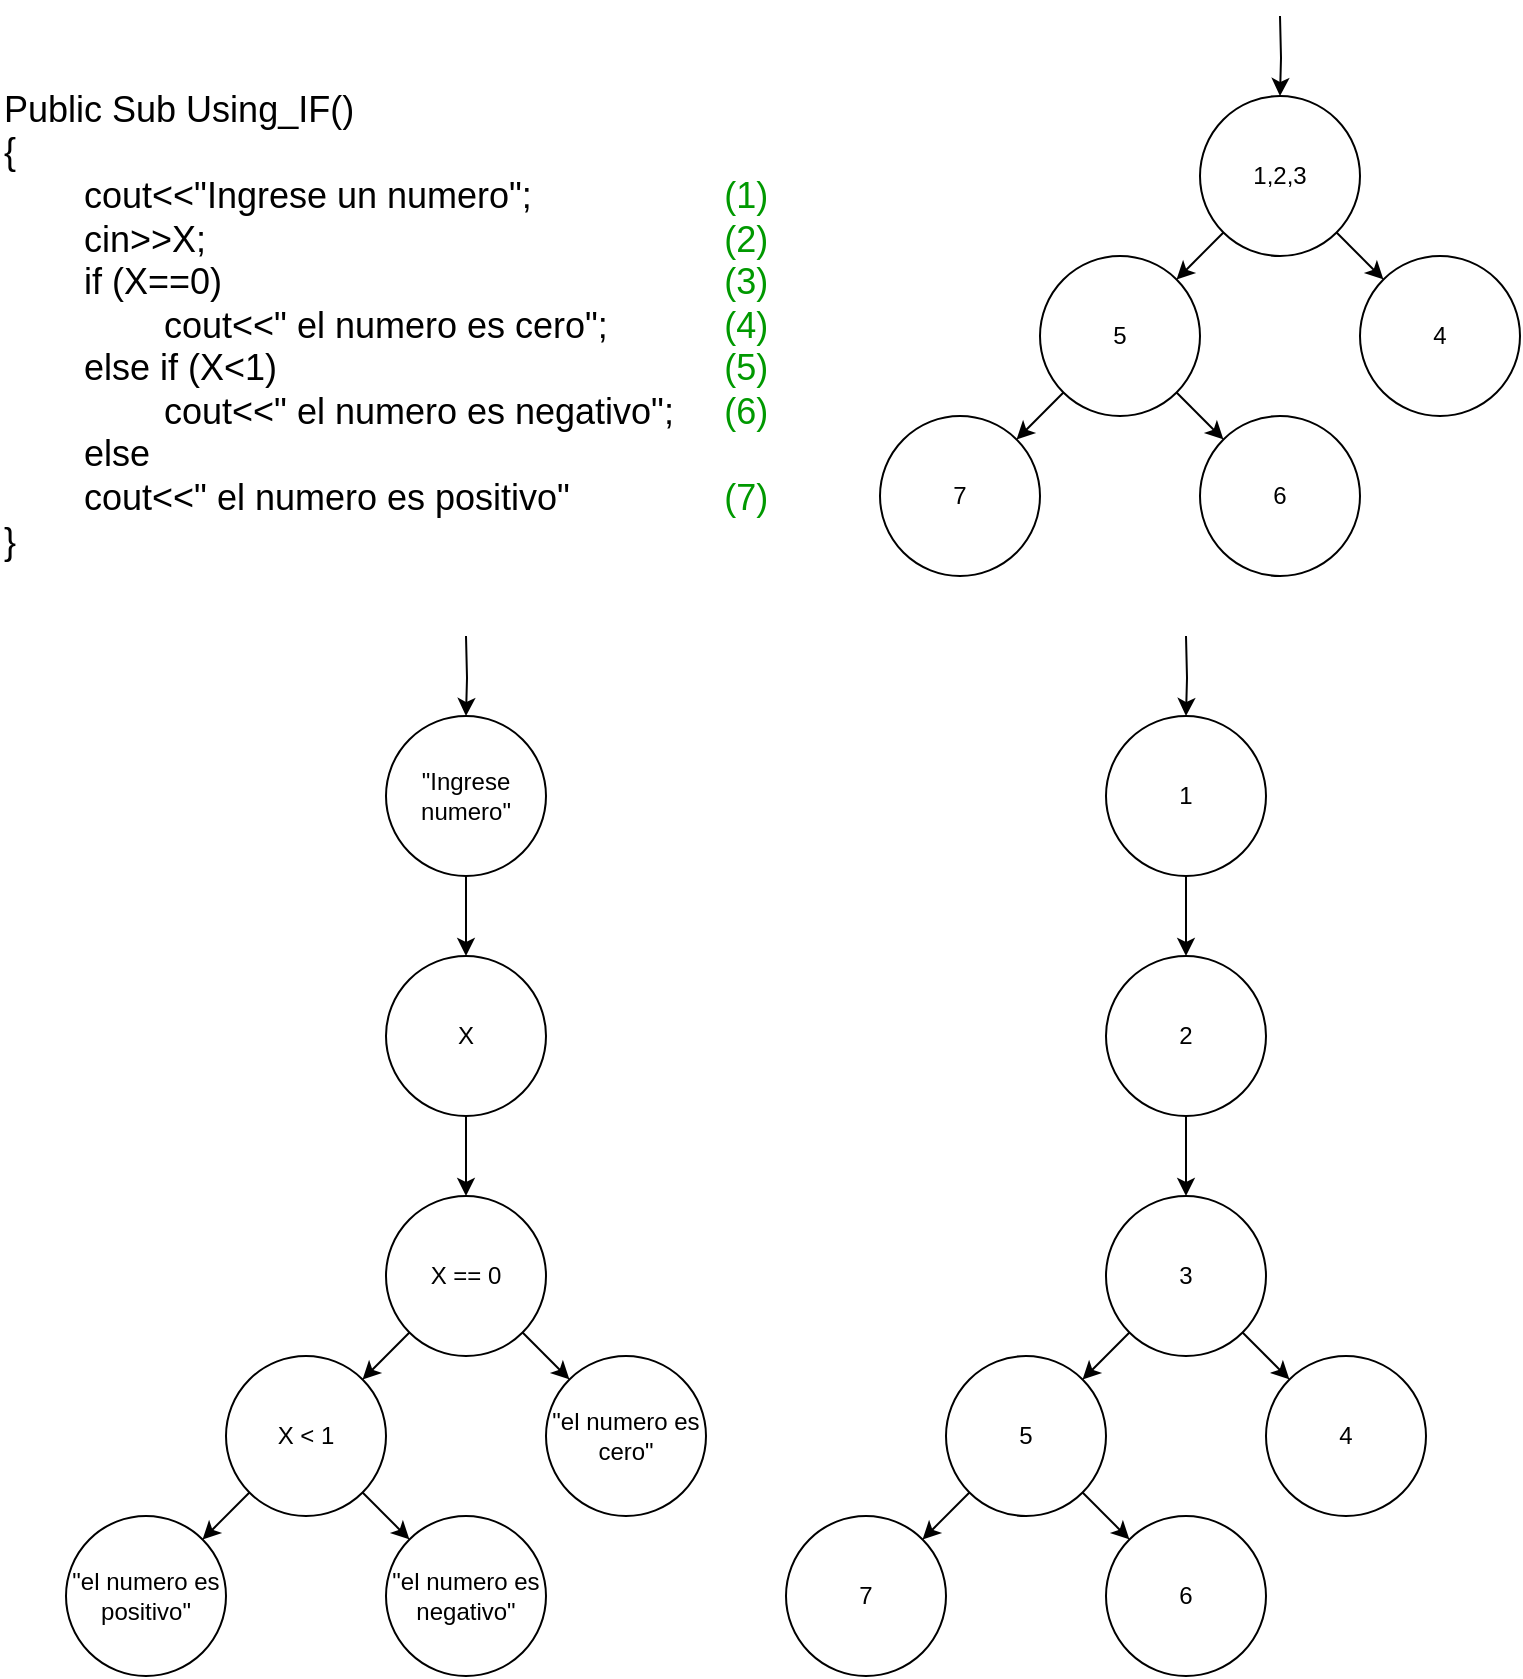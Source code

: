 <mxfile version="24.3.1" type="github">
  <diagram name="GrafoPDF_1A" id="jqIKGWksoTRJcO-xTmaL">
    <mxGraphModel dx="1078" dy="1008" grid="1" gridSize="10" guides="1" tooltips="1" connect="1" arrows="1" fold="1" page="1" pageScale="1" pageWidth="827" pageHeight="1169" math="0" shadow="0">
      <root>
        <mxCell id="0" />
        <mxCell id="1" parent="0" />
        <mxCell id="-NYX0XDaKY13qXoPd71R-2" style="edgeStyle=orthogonalEdgeStyle;rounded=0;orthogonalLoop=1;jettySize=auto;html=1;entryX=0.5;entryY=0;entryDx=0;entryDy=0;" parent="1" target="-NYX0XDaKY13qXoPd71R-1" edge="1">
          <mxGeometry relative="1" as="geometry">
            <mxPoint x="331.14" y="310" as="targetPoint" />
            <mxPoint x="273" y="320" as="sourcePoint" />
          </mxGeometry>
        </mxCell>
        <mxCell id="-NYX0XDaKY13qXoPd71R-1" value="&quot;Ingrese numero&quot;" style="ellipse;whiteSpace=wrap;html=1;aspect=fixed;" parent="1" vertex="1">
          <mxGeometry x="233" y="360" width="80" height="80" as="geometry" />
        </mxCell>
        <mxCell id="-NYX0XDaKY13qXoPd71R-11" style="rounded=0;orthogonalLoop=1;jettySize=auto;html=1;entryX=0;entryY=0;entryDx=0;entryDy=0;exitX=1;exitY=1;exitDx=0;exitDy=0;" parent="1" source="-NYX0XDaKY13qXoPd71R-12" target="-NYX0XDaKY13qXoPd71R-10" edge="1">
          <mxGeometry relative="1" as="geometry">
            <mxPoint x="298.424" y="740.004" as="sourcePoint" />
          </mxGeometry>
        </mxCell>
        <mxCell id="-NYX0XDaKY13qXoPd71R-20" style="edgeStyle=orthogonalEdgeStyle;rounded=0;orthogonalLoop=1;jettySize=auto;html=1;exitX=0.5;exitY=1;exitDx=0;exitDy=0;entryX=0.5;entryY=0;entryDx=0;entryDy=0;" parent="1" source="-NYX0XDaKY13qXoPd71R-5" target="-NYX0XDaKY13qXoPd71R-12" edge="1">
          <mxGeometry relative="1" as="geometry" />
        </mxCell>
        <mxCell id="-NYX0XDaKY13qXoPd71R-5" value="X" style="ellipse;whiteSpace=wrap;html=1;aspect=fixed;" parent="1" vertex="1">
          <mxGeometry x="233" y="480" width="80" height="80" as="geometry" />
        </mxCell>
        <mxCell id="-NYX0XDaKY13qXoPd71R-6" style="edgeStyle=orthogonalEdgeStyle;rounded=0;orthogonalLoop=1;jettySize=auto;html=1;entryX=0.5;entryY=0;entryDx=0;entryDy=0;exitX=0.5;exitY=1;exitDx=0;exitDy=0;" parent="1" source="-NYX0XDaKY13qXoPd71R-1" target="-NYX0XDaKY13qXoPd71R-5" edge="1">
          <mxGeometry relative="1" as="geometry">
            <mxPoint x="331.14" y="470" as="targetPoint" />
            <mxPoint x="381.14" y="500" as="sourcePoint" />
          </mxGeometry>
        </mxCell>
        <mxCell id="-NYX0XDaKY13qXoPd71R-7" style="rounded=0;orthogonalLoop=1;jettySize=auto;html=1;entryX=1;entryY=0;entryDx=0;entryDy=0;exitX=0;exitY=1;exitDx=0;exitDy=0;" parent="1" source="-NYX0XDaKY13qXoPd71R-12" target="-NYX0XDaKY13qXoPd71R-8" edge="1">
          <mxGeometry relative="1" as="geometry">
            <mxPoint x="272.5" y="993.44" as="targetPoint" />
            <mxPoint x="242.216" y="740.36" as="sourcePoint" />
          </mxGeometry>
        </mxCell>
        <mxCell id="-NYX0XDaKY13qXoPd71R-8" value="X &amp;lt; 1" style="ellipse;whiteSpace=wrap;html=1;aspect=fixed;" parent="1" vertex="1">
          <mxGeometry x="153" y="680" width="80" height="80" as="geometry" />
        </mxCell>
        <mxCell id="-NYX0XDaKY13qXoPd71R-9" value="&lt;div&gt;&lt;span style=&quot;font-size: 18px;&quot;&gt;Public Sub Using_IF()&lt;/span&gt;&lt;/div&gt;&lt;div&gt;&lt;span style=&quot;font-size: 18px; background-color: initial;&quot;&gt;{&lt;/span&gt;&lt;br&gt;&lt;/div&gt;&lt;div&gt;&lt;span style=&quot;background-color: initial; font-size: 18px;&quot;&gt;&lt;span style=&quot;white-space: pre;&quot;&gt;&#x9;&lt;/span&gt;cout&amp;lt;&amp;lt;&quot;Ingrese un numero&quot;;&lt;span style=&quot;white-space: pre;&quot;&gt;&#x9;&lt;/span&gt;&lt;span style=&quot;white-space: pre;&quot;&gt;&#x9;&lt;/span&gt;&lt;span style=&quot;white-space: pre;&quot;&gt;&#x9;&lt;/span&gt;&lt;font color=&quot;#009900&quot;&gt;(1)&lt;/font&gt;&lt;/span&gt;&lt;br&gt;&lt;/div&gt;&lt;div&gt;&lt;span style=&quot;font-size: 18px;&quot;&gt;&lt;span style=&quot;white-space: pre;&quot;&gt;&#x9;&lt;/span&gt;cin&amp;gt;&amp;gt;X;&lt;span style=&quot;white-space: pre;&quot;&gt;&#x9;&lt;/span&gt;&lt;span style=&quot;white-space: pre;&quot;&gt;&#x9;&lt;/span&gt;&lt;span style=&quot;white-space: pre;&quot;&gt;&#x9;&lt;/span&gt;&lt;span style=&quot;white-space: pre;&quot;&gt;&#x9;&lt;/span&gt;&lt;span style=&quot;white-space: pre;&quot;&gt;&#x9;&lt;/span&gt;&lt;span style=&quot;white-space: pre;&quot;&gt;&#x9;&lt;/span&gt;&lt;span style=&quot;white-space: pre;&quot;&gt;&#x9;&lt;/span&gt;&lt;font color=&quot;#009900&quot;&gt;(2)&lt;/font&gt;&lt;/span&gt;&lt;/div&gt;&lt;div&gt;&lt;span style=&quot;font-size: 18px;&quot;&gt;&lt;span style=&quot;white-space: pre;&quot;&gt;&#x9;&lt;/span&gt;if (X==0)&lt;span style=&quot;white-space: pre;&quot;&gt;&#x9;&lt;/span&gt;&lt;span style=&quot;white-space: pre;&quot;&gt;&#x9;&lt;/span&gt;&lt;span style=&quot;white-space: pre;&quot;&gt;&#x9;&lt;/span&gt;&lt;span style=&quot;white-space: pre;&quot;&gt;&#x9;&lt;/span&gt;&lt;span style=&quot;white-space: pre;&quot;&gt;&#x9;&lt;/span&gt;&lt;span style=&quot;white-space: pre;&quot;&gt;&#x9;&lt;/span&gt;&lt;span style=&quot;white-space: pre;&quot;&gt;&#x9;&lt;/span&gt;&lt;font color=&quot;#009900&quot;&gt;(3)&lt;/font&gt;&lt;/span&gt;&lt;/div&gt;&lt;div&gt;&lt;span style=&quot;font-size: 18px;&quot;&gt;&lt;span style=&quot;white-space: pre;&quot;&gt;&#x9;&lt;/span&gt;&lt;span style=&quot;white-space: pre;&quot;&gt;&#x9;&lt;/span&gt;cout&amp;lt;&amp;lt;&quot; el numero es cero&quot;;&lt;span style=&quot;white-space: pre;&quot;&gt;&#x9;&lt;/span&gt;&lt;span style=&quot;white-space: pre;&quot;&gt;&#x9;&lt;/span&gt;&lt;font color=&quot;#009900&quot;&gt;(4)&lt;/font&gt;&lt;/span&gt;&lt;/div&gt;&lt;div&gt;&lt;span style=&quot;font-size: 18px;&quot;&gt;&lt;span style=&quot;white-space: pre;&quot;&gt;&#x9;&lt;/span&gt;else if (X&amp;lt;1)&lt;span style=&quot;white-space: pre;&quot;&gt;&#x9;&lt;/span&gt;&lt;span style=&quot;white-space: pre;&quot;&gt;&#x9;&lt;/span&gt;&lt;span style=&quot;white-space: pre;&quot;&gt;&#x9;&lt;/span&gt;&lt;span style=&quot;white-space: pre;&quot;&gt;&#x9;&lt;/span&gt;&lt;span style=&quot;white-space: pre;&quot;&gt;&#x9;&lt;/span&gt;&lt;span style=&quot;white-space: pre;&quot;&gt;&#x9;&lt;/span&gt;&lt;font color=&quot;#009900&quot;&gt;(5)&lt;/font&gt;&lt;/span&gt;&lt;/div&gt;&lt;div&gt;&lt;span style=&quot;font-size: 18px; background-color: initial;&quot;&gt;&lt;span style=&quot;white-space: pre;&quot;&gt;&#x9;&lt;/span&gt;&lt;span style=&quot;white-space: pre;&quot;&gt;&#x9;&lt;/span&gt;cout&amp;lt;&amp;lt;&quot; el numero es negativo&quot;;&lt;span style=&quot;white-space: pre;&quot;&gt;&#x9;&lt;/span&gt;&lt;font color=&quot;#009900&quot;&gt;(6)&lt;/font&gt;&lt;/span&gt;&lt;br&gt;&lt;/div&gt;&lt;div&gt;&lt;span style=&quot;font-size: 18px;&quot;&gt;&lt;span style=&quot;white-space: pre;&quot;&gt;&#x9;&lt;/span&gt;else&lt;/span&gt;&lt;/div&gt;&lt;div&gt;&lt;span style=&quot;font-size: 18px;&quot;&gt;&lt;span style=&quot;white-space: pre;&quot;&gt;&#x9;&lt;/span&gt;cout&amp;lt;&amp;lt;&quot; el numero es positivo&quot;&lt;span style=&quot;white-space: pre;&quot;&gt;&#x9;&lt;/span&gt;&lt;span style=&quot;white-space: pre;&quot;&gt;&#x9;&lt;/span&gt;&lt;font color=&quot;#009900&quot;&gt;(7)&lt;/font&gt;&lt;/span&gt;&lt;/div&gt;&lt;div&gt;&lt;span style=&quot;font-size: 18px;&quot;&gt;}&lt;br&gt;&lt;/span&gt;&lt;/div&gt;" style="text;html=1;align=left;verticalAlign=middle;resizable=0;points=[];autosize=1;strokeColor=none;fillColor=none;" parent="1" vertex="1">
          <mxGeometry x="40" y="40" width="410" height="250" as="geometry" />
        </mxCell>
        <mxCell id="-NYX0XDaKY13qXoPd71R-10" value="&quot;el numero es cero&quot;" style="ellipse;whiteSpace=wrap;html=1;aspect=fixed;" parent="1" vertex="1">
          <mxGeometry x="313" y="680" width="80" height="80" as="geometry" />
        </mxCell>
        <mxCell id="-NYX0XDaKY13qXoPd71R-12" value="X == 0" style="ellipse;whiteSpace=wrap;html=1;aspect=fixed;" parent="1" vertex="1">
          <mxGeometry x="233" y="600" width="80" height="80" as="geometry" />
        </mxCell>
        <mxCell id="-NYX0XDaKY13qXoPd71R-14" style="rounded=0;orthogonalLoop=1;jettySize=auto;html=1;entryX=1;entryY=0;entryDx=0;entryDy=0;exitX=0;exitY=1;exitDx=0;exitDy=0;" parent="1" source="-NYX0XDaKY13qXoPd71R-8" target="-NYX0XDaKY13qXoPd71R-15" edge="1">
          <mxGeometry relative="1" as="geometry">
            <mxPoint x="152.5" y="1113.44" as="targetPoint" />
            <mxPoint x="133" y="1051.72" as="sourcePoint" />
          </mxGeometry>
        </mxCell>
        <mxCell id="-NYX0XDaKY13qXoPd71R-15" value="&quot;el numero es positivo&quot;" style="ellipse;whiteSpace=wrap;html=1;aspect=fixed;" parent="1" vertex="1">
          <mxGeometry x="73" y="760" width="80" height="80" as="geometry" />
        </mxCell>
        <mxCell id="-NYX0XDaKY13qXoPd71R-16" style="rounded=0;orthogonalLoop=1;jettySize=auto;html=1;entryX=0;entryY=0;entryDx=0;entryDy=0;exitX=1;exitY=1;exitDx=0;exitDy=0;" parent="1" source="-NYX0XDaKY13qXoPd71R-8" target="-NYX0XDaKY13qXoPd71R-17" edge="1">
          <mxGeometry relative="1" as="geometry">
            <mxPoint x="233" y="1011.72" as="sourcePoint" />
          </mxGeometry>
        </mxCell>
        <mxCell id="-NYX0XDaKY13qXoPd71R-17" value="&quot;el numero es negativo&quot;" style="ellipse;whiteSpace=wrap;html=1;aspect=fixed;" parent="1" vertex="1">
          <mxGeometry x="233" y="760" width="80" height="80" as="geometry" />
        </mxCell>
        <mxCell id="5AIKzP-8pIUtmMXK7XuX-1" style="edgeStyle=orthogonalEdgeStyle;rounded=0;orthogonalLoop=1;jettySize=auto;html=1;entryX=0.5;entryY=0;entryDx=0;entryDy=0;" edge="1" target="5AIKzP-8pIUtmMXK7XuX-2" parent="1">
          <mxGeometry relative="1" as="geometry">
            <mxPoint x="691.14" y="310" as="targetPoint" />
            <mxPoint x="633" y="320" as="sourcePoint" />
          </mxGeometry>
        </mxCell>
        <mxCell id="5AIKzP-8pIUtmMXK7XuX-2" value="1" style="ellipse;whiteSpace=wrap;html=1;aspect=fixed;" vertex="1" parent="1">
          <mxGeometry x="593" y="360" width="80" height="80" as="geometry" />
        </mxCell>
        <mxCell id="5AIKzP-8pIUtmMXK7XuX-3" style="rounded=0;orthogonalLoop=1;jettySize=auto;html=1;entryX=0;entryY=0;entryDx=0;entryDy=0;exitX=1;exitY=1;exitDx=0;exitDy=0;" edge="1" source="5AIKzP-8pIUtmMXK7XuX-10" target="5AIKzP-8pIUtmMXK7XuX-9" parent="1">
          <mxGeometry relative="1" as="geometry">
            <mxPoint x="658.424" y="740.004" as="sourcePoint" />
          </mxGeometry>
        </mxCell>
        <mxCell id="5AIKzP-8pIUtmMXK7XuX-4" style="edgeStyle=orthogonalEdgeStyle;rounded=0;orthogonalLoop=1;jettySize=auto;html=1;exitX=0.5;exitY=1;exitDx=0;exitDy=0;entryX=0.5;entryY=0;entryDx=0;entryDy=0;" edge="1" source="5AIKzP-8pIUtmMXK7XuX-5" target="5AIKzP-8pIUtmMXK7XuX-10" parent="1">
          <mxGeometry relative="1" as="geometry" />
        </mxCell>
        <mxCell id="5AIKzP-8pIUtmMXK7XuX-5" value="2" style="ellipse;whiteSpace=wrap;html=1;aspect=fixed;" vertex="1" parent="1">
          <mxGeometry x="593" y="480" width="80" height="80" as="geometry" />
        </mxCell>
        <mxCell id="5AIKzP-8pIUtmMXK7XuX-6" style="edgeStyle=orthogonalEdgeStyle;rounded=0;orthogonalLoop=1;jettySize=auto;html=1;entryX=0.5;entryY=0;entryDx=0;entryDy=0;exitX=0.5;exitY=1;exitDx=0;exitDy=0;" edge="1" source="5AIKzP-8pIUtmMXK7XuX-2" target="5AIKzP-8pIUtmMXK7XuX-5" parent="1">
          <mxGeometry relative="1" as="geometry">
            <mxPoint x="691.14" y="470" as="targetPoint" />
            <mxPoint x="741.14" y="500" as="sourcePoint" />
          </mxGeometry>
        </mxCell>
        <mxCell id="5AIKzP-8pIUtmMXK7XuX-7" style="rounded=0;orthogonalLoop=1;jettySize=auto;html=1;entryX=1;entryY=0;entryDx=0;entryDy=0;exitX=0;exitY=1;exitDx=0;exitDy=0;" edge="1" source="5AIKzP-8pIUtmMXK7XuX-10" target="5AIKzP-8pIUtmMXK7XuX-8" parent="1">
          <mxGeometry relative="1" as="geometry">
            <mxPoint x="632.5" y="993.44" as="targetPoint" />
            <mxPoint x="602.216" y="740.36" as="sourcePoint" />
          </mxGeometry>
        </mxCell>
        <mxCell id="5AIKzP-8pIUtmMXK7XuX-8" value="5" style="ellipse;whiteSpace=wrap;html=1;aspect=fixed;" vertex="1" parent="1">
          <mxGeometry x="513" y="680" width="80" height="80" as="geometry" />
        </mxCell>
        <mxCell id="5AIKzP-8pIUtmMXK7XuX-9" value="4" style="ellipse;whiteSpace=wrap;html=1;aspect=fixed;" vertex="1" parent="1">
          <mxGeometry x="673" y="680" width="80" height="80" as="geometry" />
        </mxCell>
        <mxCell id="5AIKzP-8pIUtmMXK7XuX-10" value="3" style="ellipse;whiteSpace=wrap;html=1;aspect=fixed;" vertex="1" parent="1">
          <mxGeometry x="593" y="600" width="80" height="80" as="geometry" />
        </mxCell>
        <mxCell id="5AIKzP-8pIUtmMXK7XuX-11" style="rounded=0;orthogonalLoop=1;jettySize=auto;html=1;entryX=1;entryY=0;entryDx=0;entryDy=0;exitX=0;exitY=1;exitDx=0;exitDy=0;" edge="1" source="5AIKzP-8pIUtmMXK7XuX-8" target="5AIKzP-8pIUtmMXK7XuX-12" parent="1">
          <mxGeometry relative="1" as="geometry">
            <mxPoint x="512.5" y="1113.44" as="targetPoint" />
            <mxPoint x="493" y="1051.72" as="sourcePoint" />
          </mxGeometry>
        </mxCell>
        <mxCell id="5AIKzP-8pIUtmMXK7XuX-12" value="7" style="ellipse;whiteSpace=wrap;html=1;aspect=fixed;" vertex="1" parent="1">
          <mxGeometry x="433" y="760" width="80" height="80" as="geometry" />
        </mxCell>
        <mxCell id="5AIKzP-8pIUtmMXK7XuX-13" style="rounded=0;orthogonalLoop=1;jettySize=auto;html=1;entryX=0;entryY=0;entryDx=0;entryDy=0;exitX=1;exitY=1;exitDx=0;exitDy=0;" edge="1" source="5AIKzP-8pIUtmMXK7XuX-8" target="5AIKzP-8pIUtmMXK7XuX-14" parent="1">
          <mxGeometry relative="1" as="geometry">
            <mxPoint x="593" y="1011.72" as="sourcePoint" />
          </mxGeometry>
        </mxCell>
        <mxCell id="5AIKzP-8pIUtmMXK7XuX-14" value="6" style="ellipse;whiteSpace=wrap;html=1;aspect=fixed;" vertex="1" parent="1">
          <mxGeometry x="593" y="760" width="80" height="80" as="geometry" />
        </mxCell>
        <mxCell id="5AIKzP-8pIUtmMXK7XuX-17" style="rounded=0;orthogonalLoop=1;jettySize=auto;html=1;entryX=0;entryY=0;entryDx=0;entryDy=0;exitX=1;exitY=1;exitDx=0;exitDy=0;" edge="1" source="5AIKzP-8pIUtmMXK7XuX-24" target="5AIKzP-8pIUtmMXK7XuX-23" parent="1">
          <mxGeometry relative="1" as="geometry">
            <mxPoint x="705.424" y="190.004" as="sourcePoint" />
          </mxGeometry>
        </mxCell>
        <mxCell id="5AIKzP-8pIUtmMXK7XuX-18" style="edgeStyle=orthogonalEdgeStyle;rounded=0;orthogonalLoop=1;jettySize=auto;html=1;exitX=0.5;exitY=1;exitDx=0;exitDy=0;entryX=0.5;entryY=0;entryDx=0;entryDy=0;" edge="1" target="5AIKzP-8pIUtmMXK7XuX-24" parent="1">
          <mxGeometry relative="1" as="geometry">
            <mxPoint x="680" y="10" as="sourcePoint" />
          </mxGeometry>
        </mxCell>
        <mxCell id="5AIKzP-8pIUtmMXK7XuX-21" style="rounded=0;orthogonalLoop=1;jettySize=auto;html=1;entryX=1;entryY=0;entryDx=0;entryDy=0;exitX=0;exitY=1;exitDx=0;exitDy=0;" edge="1" source="5AIKzP-8pIUtmMXK7XuX-24" target="5AIKzP-8pIUtmMXK7XuX-22" parent="1">
          <mxGeometry relative="1" as="geometry">
            <mxPoint x="679.5" y="443.44" as="targetPoint" />
            <mxPoint x="649.216" y="190.36" as="sourcePoint" />
          </mxGeometry>
        </mxCell>
        <mxCell id="5AIKzP-8pIUtmMXK7XuX-22" value="5" style="ellipse;whiteSpace=wrap;html=1;aspect=fixed;" vertex="1" parent="1">
          <mxGeometry x="560" y="130" width="80" height="80" as="geometry" />
        </mxCell>
        <mxCell id="5AIKzP-8pIUtmMXK7XuX-23" value="4" style="ellipse;whiteSpace=wrap;html=1;aspect=fixed;" vertex="1" parent="1">
          <mxGeometry x="720" y="130" width="80" height="80" as="geometry" />
        </mxCell>
        <mxCell id="5AIKzP-8pIUtmMXK7XuX-24" value="1,2,3" style="ellipse;whiteSpace=wrap;html=1;aspect=fixed;" vertex="1" parent="1">
          <mxGeometry x="640" y="50" width="80" height="80" as="geometry" />
        </mxCell>
        <mxCell id="5AIKzP-8pIUtmMXK7XuX-25" style="rounded=0;orthogonalLoop=1;jettySize=auto;html=1;entryX=1;entryY=0;entryDx=0;entryDy=0;exitX=0;exitY=1;exitDx=0;exitDy=0;" edge="1" source="5AIKzP-8pIUtmMXK7XuX-22" target="5AIKzP-8pIUtmMXK7XuX-26" parent="1">
          <mxGeometry relative="1" as="geometry">
            <mxPoint x="559.5" y="563.44" as="targetPoint" />
            <mxPoint x="540" y="501.72" as="sourcePoint" />
          </mxGeometry>
        </mxCell>
        <mxCell id="5AIKzP-8pIUtmMXK7XuX-26" value="7" style="ellipse;whiteSpace=wrap;html=1;aspect=fixed;" vertex="1" parent="1">
          <mxGeometry x="480" y="210" width="80" height="80" as="geometry" />
        </mxCell>
        <mxCell id="5AIKzP-8pIUtmMXK7XuX-27" style="rounded=0;orthogonalLoop=1;jettySize=auto;html=1;entryX=0;entryY=0;entryDx=0;entryDy=0;exitX=1;exitY=1;exitDx=0;exitDy=0;" edge="1" source="5AIKzP-8pIUtmMXK7XuX-22" target="5AIKzP-8pIUtmMXK7XuX-28" parent="1">
          <mxGeometry relative="1" as="geometry">
            <mxPoint x="640" y="461.72" as="sourcePoint" />
          </mxGeometry>
        </mxCell>
        <mxCell id="5AIKzP-8pIUtmMXK7XuX-28" value="6" style="ellipse;whiteSpace=wrap;html=1;aspect=fixed;" vertex="1" parent="1">
          <mxGeometry x="640" y="210" width="80" height="80" as="geometry" />
        </mxCell>
      </root>
    </mxGraphModel>
  </diagram>
</mxfile>
